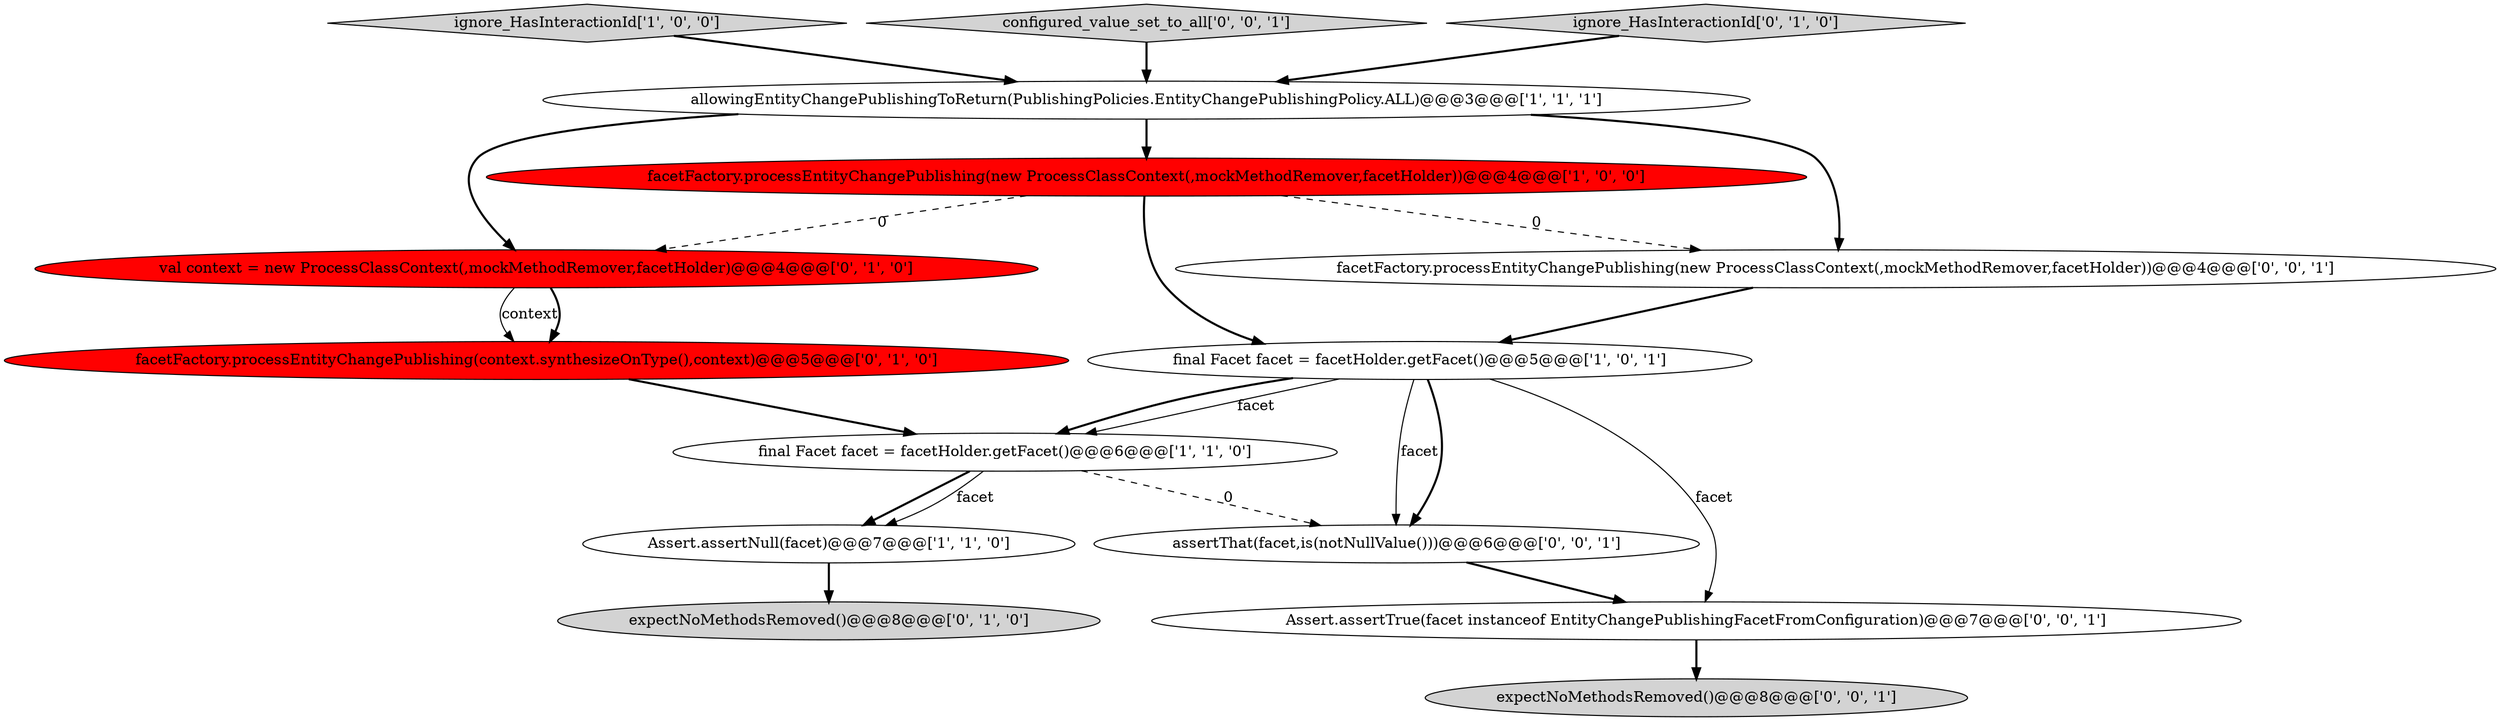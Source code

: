digraph {
6 [style = filled, label = "val context = new ProcessClassContext(,mockMethodRemover,facetHolder)@@@4@@@['0', '1', '0']", fillcolor = red, shape = ellipse image = "AAA1AAABBB2BBB"];
8 [style = filled, label = "expectNoMethodsRemoved()@@@8@@@['0', '1', '0']", fillcolor = lightgray, shape = ellipse image = "AAA0AAABBB2BBB"];
2 [style = filled, label = "ignore_HasInteractionId['1', '0', '0']", fillcolor = lightgray, shape = diamond image = "AAA0AAABBB1BBB"];
0 [style = filled, label = "final Facet facet = facetHolder.getFacet()@@@6@@@['1', '1', '0']", fillcolor = white, shape = ellipse image = "AAA0AAABBB1BBB"];
9 [style = filled, label = "facetFactory.processEntityChangePublishing(context.synthesizeOnType(),context)@@@5@@@['0', '1', '0']", fillcolor = red, shape = ellipse image = "AAA1AAABBB2BBB"];
10 [style = filled, label = "expectNoMethodsRemoved()@@@8@@@['0', '0', '1']", fillcolor = lightgray, shape = ellipse image = "AAA0AAABBB3BBB"];
14 [style = filled, label = "configured_value_set_to_all['0', '0', '1']", fillcolor = lightgray, shape = diamond image = "AAA0AAABBB3BBB"];
12 [style = filled, label = "assertThat(facet,is(notNullValue()))@@@6@@@['0', '0', '1']", fillcolor = white, shape = ellipse image = "AAA0AAABBB3BBB"];
13 [style = filled, label = "Assert.assertTrue(facet instanceof EntityChangePublishingFacetFromConfiguration)@@@7@@@['0', '0', '1']", fillcolor = white, shape = ellipse image = "AAA0AAABBB3BBB"];
4 [style = filled, label = "facetFactory.processEntityChangePublishing(new ProcessClassContext(,mockMethodRemover,facetHolder))@@@4@@@['1', '0', '0']", fillcolor = red, shape = ellipse image = "AAA1AAABBB1BBB"];
11 [style = filled, label = "facetFactory.processEntityChangePublishing(new ProcessClassContext(,mockMethodRemover,facetHolder))@@@4@@@['0', '0', '1']", fillcolor = white, shape = ellipse image = "AAA0AAABBB3BBB"];
7 [style = filled, label = "ignore_HasInteractionId['0', '1', '0']", fillcolor = lightgray, shape = diamond image = "AAA0AAABBB2BBB"];
1 [style = filled, label = "allowingEntityChangePublishingToReturn(PublishingPolicies.EntityChangePublishingPolicy.ALL)@@@3@@@['1', '1', '1']", fillcolor = white, shape = ellipse image = "AAA0AAABBB1BBB"];
5 [style = filled, label = "final Facet facet = facetHolder.getFacet()@@@5@@@['1', '0', '1']", fillcolor = white, shape = ellipse image = "AAA0AAABBB1BBB"];
3 [style = filled, label = "Assert.assertNull(facet)@@@7@@@['1', '1', '0']", fillcolor = white, shape = ellipse image = "AAA0AAABBB1BBB"];
0->3 [style = bold, label=""];
13->10 [style = bold, label=""];
1->4 [style = bold, label=""];
5->0 [style = solid, label="facet"];
7->1 [style = bold, label=""];
5->12 [style = solid, label="facet"];
9->0 [style = bold, label=""];
2->1 [style = bold, label=""];
5->13 [style = solid, label="facet"];
0->12 [style = dashed, label="0"];
4->6 [style = dashed, label="0"];
14->1 [style = bold, label=""];
1->11 [style = bold, label=""];
6->9 [style = solid, label="context"];
12->13 [style = bold, label=""];
11->5 [style = bold, label=""];
1->6 [style = bold, label=""];
5->0 [style = bold, label=""];
5->12 [style = bold, label=""];
3->8 [style = bold, label=""];
0->3 [style = solid, label="facet"];
4->11 [style = dashed, label="0"];
6->9 [style = bold, label=""];
4->5 [style = bold, label=""];
}
